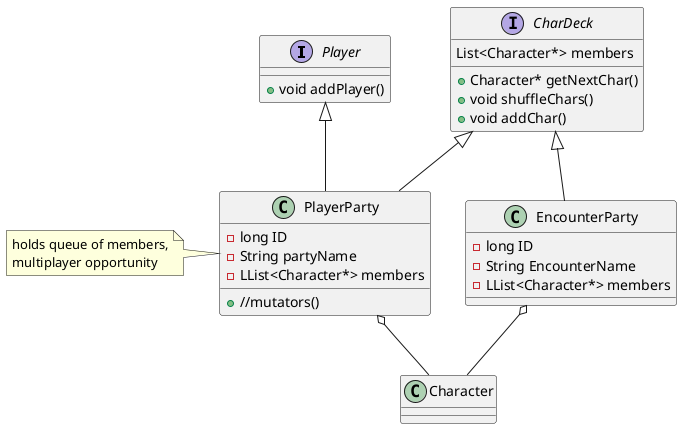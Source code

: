 @startuml Party_Design
interface Player
interface CharDeck
class PlayerParty
class EncounterParty
class Character

CharDeck <|-- PlayerParty
Player <|-- PlayerParty
PlayerParty o-- Character
CharDeck <|-- EncounterParty
EncounterParty o-- Character


CharDeck : List<Character*> members
CharDeck : +Character* getNextChar()
CharDeck : +void shuffleChars()
CharDeck : +void addChar()


Player : +void addPlayer()


note left of PlayerParty : holds queue of members,\nmultiplayer opportunity
PlayerParty : -long ID
PlayerParty : -String partyName
PlayerParty : -LList<Character*> members
PlayerParty : +//mutators()


EncounterParty : -long ID
EncounterParty : -String EncounterName
EncounterParty : -LList<Character*> members
@enduml